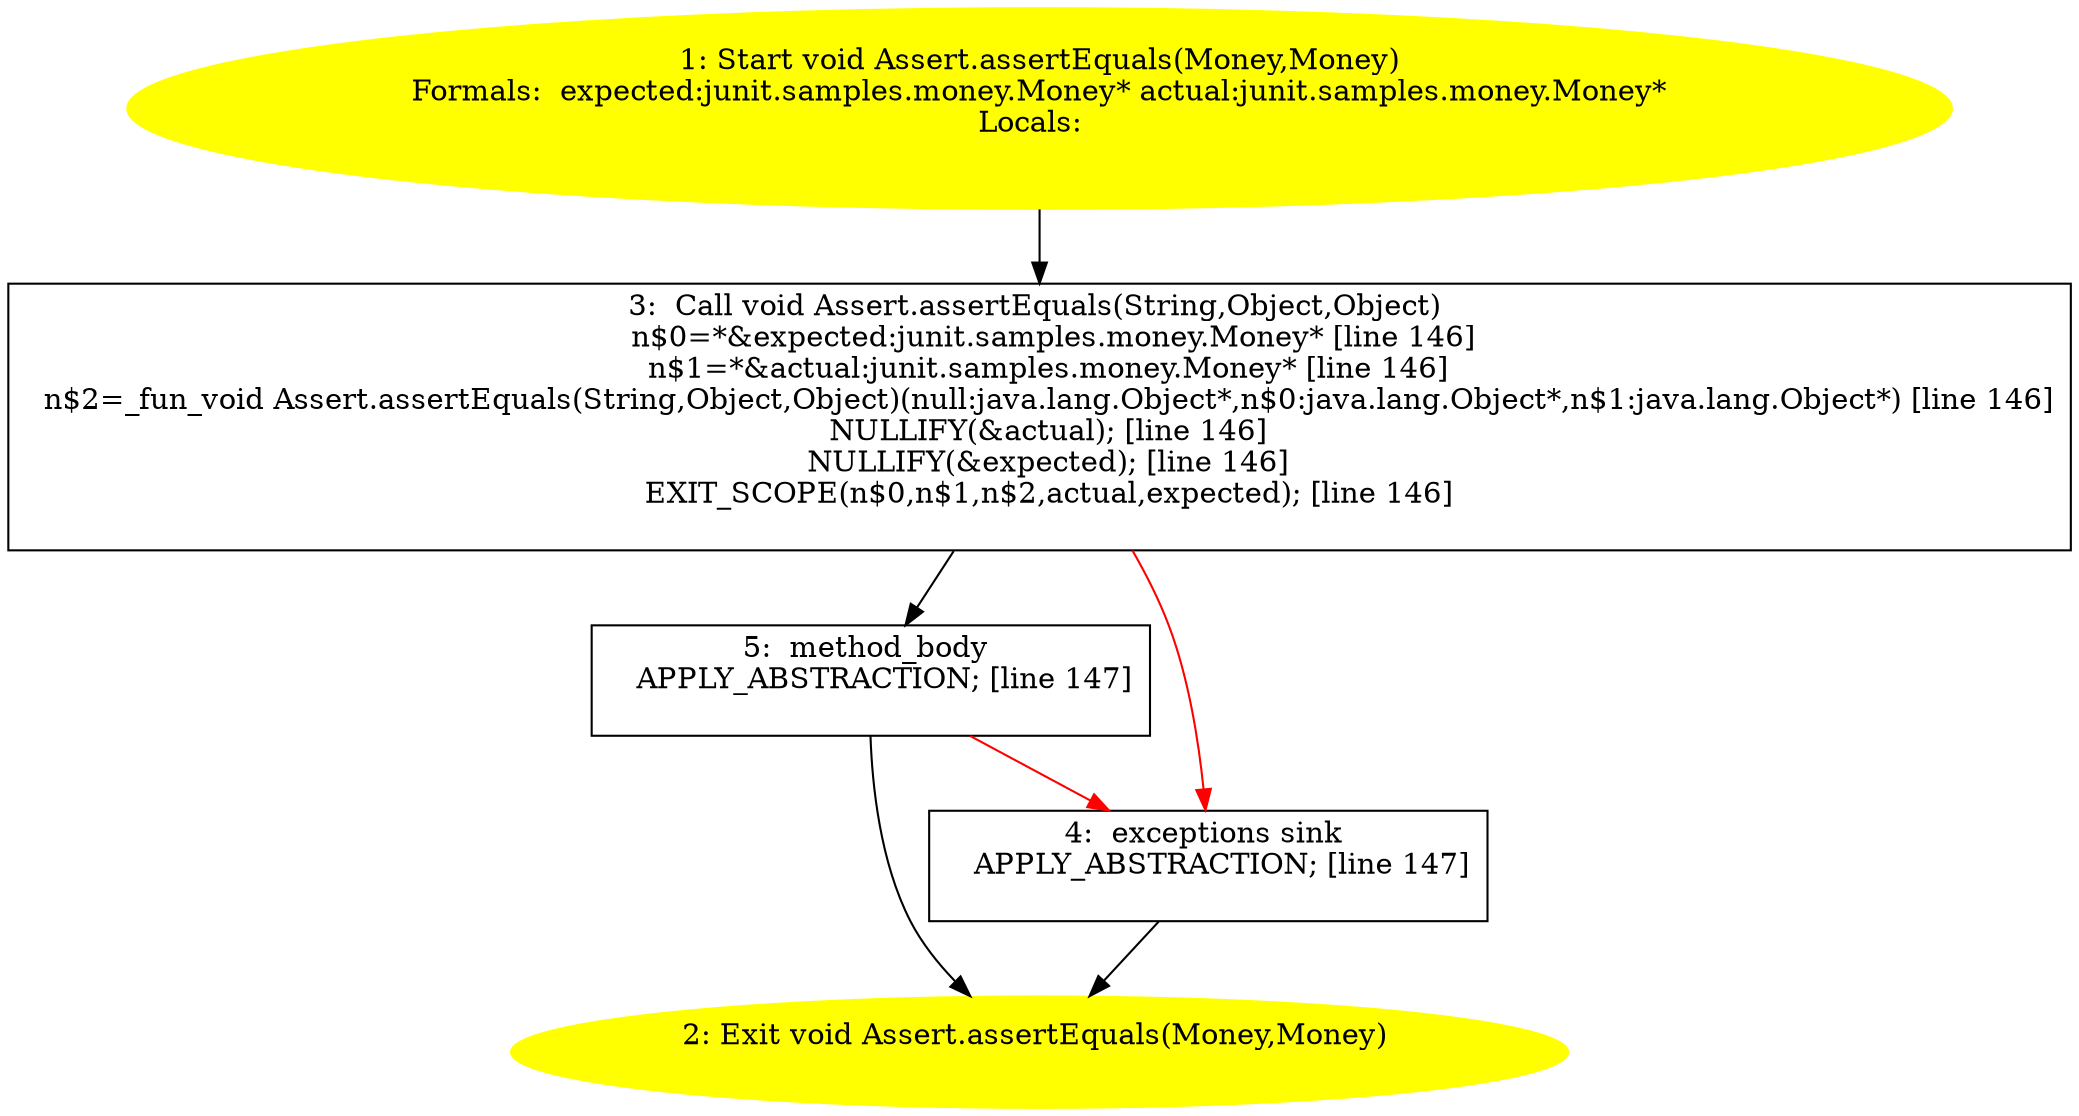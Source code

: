 /* @generated */
digraph cfg {
"org.junit.Assert.assertEquals(junit.samples.money.Money,junit.samples.money.Money):void.0717d364845b6da679e25b81ef4eb221_1" [label="1: Start void Assert.assertEquals(Money,Money)\nFormals:  expected:junit.samples.money.Money* actual:junit.samples.money.Money*\nLocals:  \n  " color=yellow style=filled]
	

	 "org.junit.Assert.assertEquals(junit.samples.money.Money,junit.samples.money.Money):void.0717d364845b6da679e25b81ef4eb221_1" -> "org.junit.Assert.assertEquals(junit.samples.money.Money,junit.samples.money.Money):void.0717d364845b6da679e25b81ef4eb221_3" ;
"org.junit.Assert.assertEquals(junit.samples.money.Money,junit.samples.money.Money):void.0717d364845b6da679e25b81ef4eb221_2" [label="2: Exit void Assert.assertEquals(Money,Money) \n  " color=yellow style=filled]
	

"org.junit.Assert.assertEquals(junit.samples.money.Money,junit.samples.money.Money):void.0717d364845b6da679e25b81ef4eb221_3" [label="3:  Call void Assert.assertEquals(String,Object,Object) \n   n$0=*&expected:junit.samples.money.Money* [line 146]\n  n$1=*&actual:junit.samples.money.Money* [line 146]\n  n$2=_fun_void Assert.assertEquals(String,Object,Object)(null:java.lang.Object*,n$0:java.lang.Object*,n$1:java.lang.Object*) [line 146]\n  NULLIFY(&actual); [line 146]\n  NULLIFY(&expected); [line 146]\n  EXIT_SCOPE(n$0,n$1,n$2,actual,expected); [line 146]\n " shape="box"]
	

	 "org.junit.Assert.assertEquals(junit.samples.money.Money,junit.samples.money.Money):void.0717d364845b6da679e25b81ef4eb221_3" -> "org.junit.Assert.assertEquals(junit.samples.money.Money,junit.samples.money.Money):void.0717d364845b6da679e25b81ef4eb221_5" ;
	 "org.junit.Assert.assertEquals(junit.samples.money.Money,junit.samples.money.Money):void.0717d364845b6da679e25b81ef4eb221_3" -> "org.junit.Assert.assertEquals(junit.samples.money.Money,junit.samples.money.Money):void.0717d364845b6da679e25b81ef4eb221_4" [color="red" ];
"org.junit.Assert.assertEquals(junit.samples.money.Money,junit.samples.money.Money):void.0717d364845b6da679e25b81ef4eb221_4" [label="4:  exceptions sink \n   APPLY_ABSTRACTION; [line 147]\n " shape="box"]
	

	 "org.junit.Assert.assertEquals(junit.samples.money.Money,junit.samples.money.Money):void.0717d364845b6da679e25b81ef4eb221_4" -> "org.junit.Assert.assertEquals(junit.samples.money.Money,junit.samples.money.Money):void.0717d364845b6da679e25b81ef4eb221_2" ;
"org.junit.Assert.assertEquals(junit.samples.money.Money,junit.samples.money.Money):void.0717d364845b6da679e25b81ef4eb221_5" [label="5:  method_body \n   APPLY_ABSTRACTION; [line 147]\n " shape="box"]
	

	 "org.junit.Assert.assertEquals(junit.samples.money.Money,junit.samples.money.Money):void.0717d364845b6da679e25b81ef4eb221_5" -> "org.junit.Assert.assertEquals(junit.samples.money.Money,junit.samples.money.Money):void.0717d364845b6da679e25b81ef4eb221_2" ;
	 "org.junit.Assert.assertEquals(junit.samples.money.Money,junit.samples.money.Money):void.0717d364845b6da679e25b81ef4eb221_5" -> "org.junit.Assert.assertEquals(junit.samples.money.Money,junit.samples.money.Money):void.0717d364845b6da679e25b81ef4eb221_4" [color="red" ];
}
